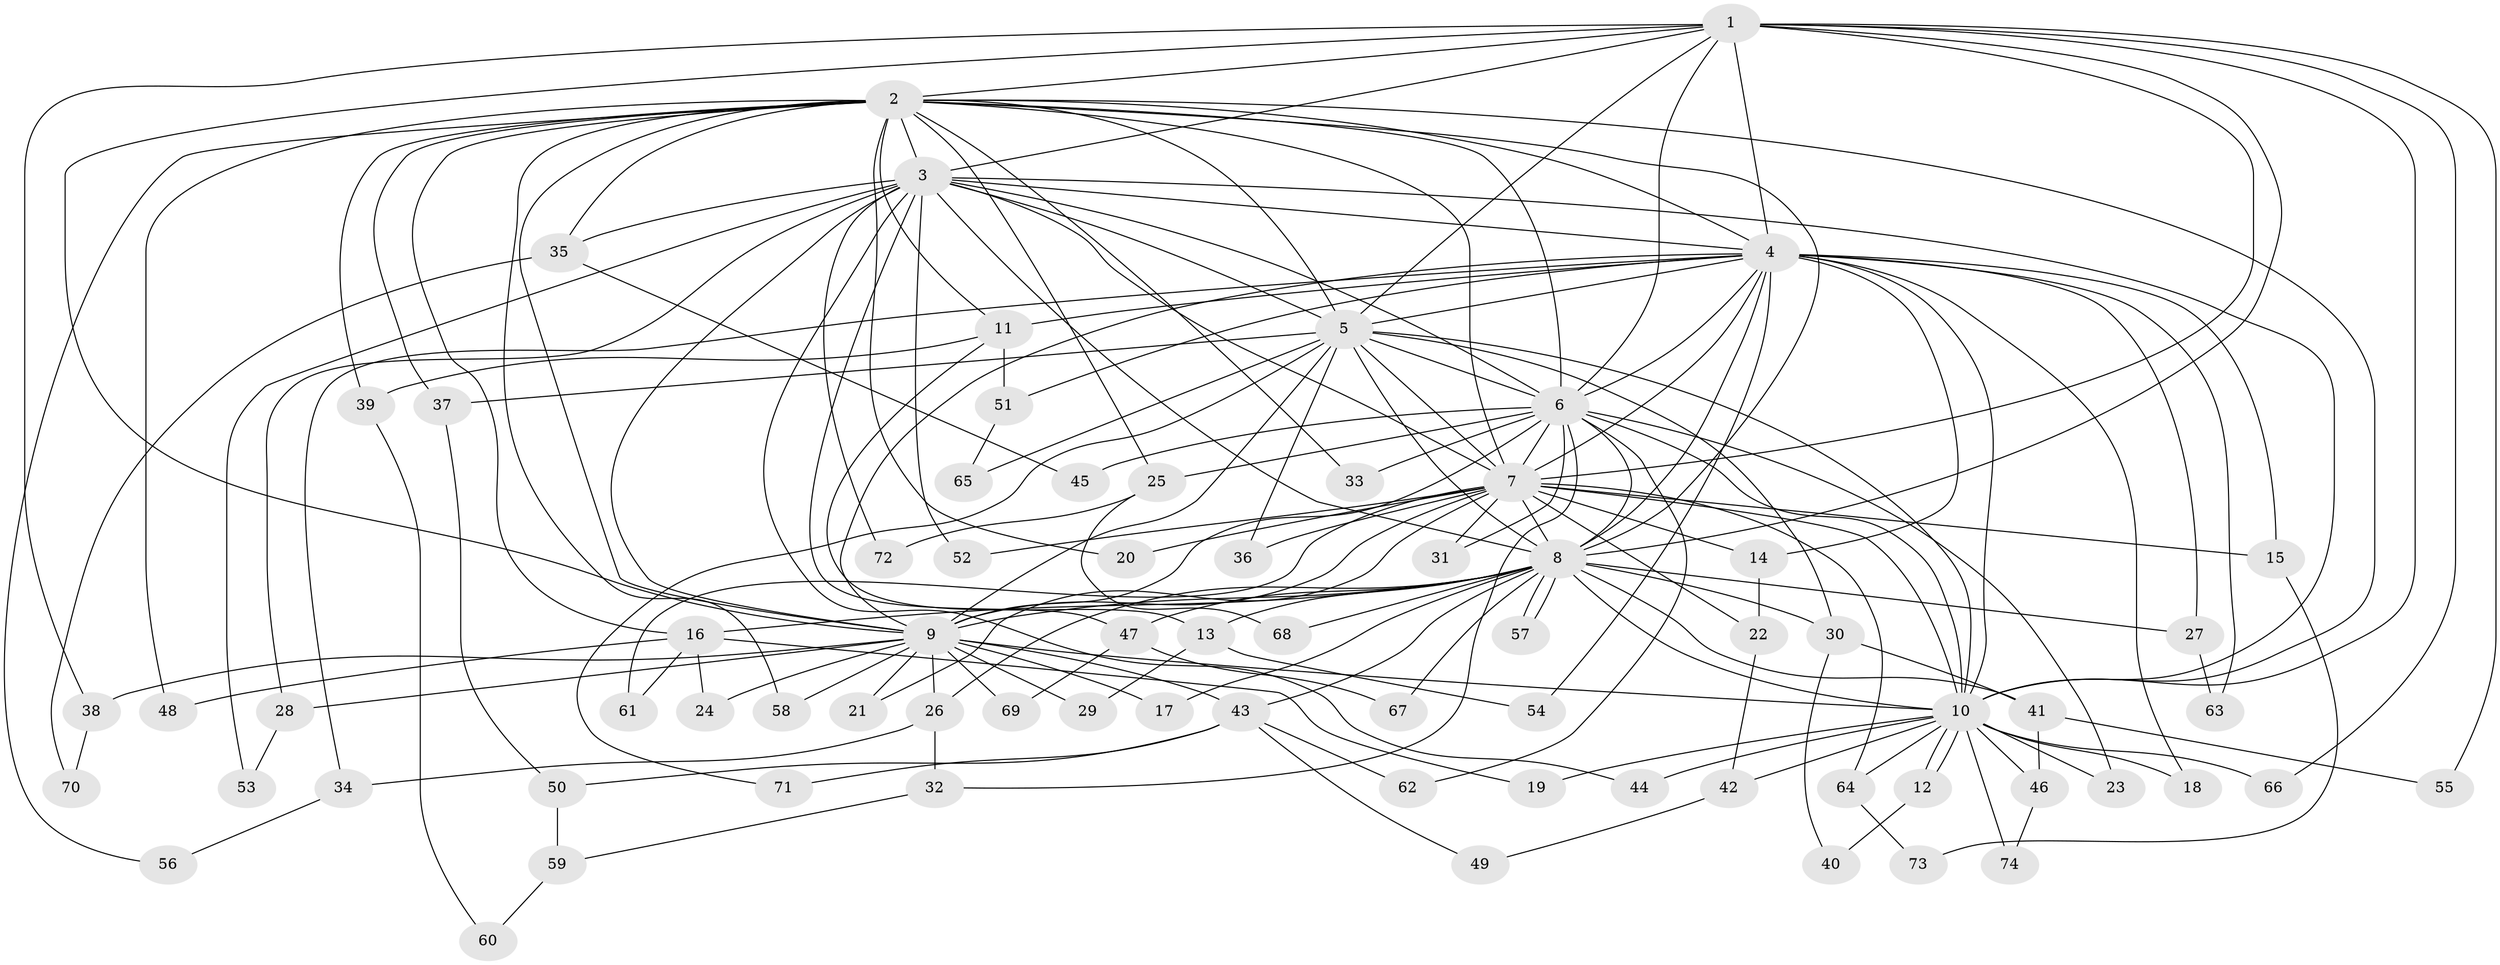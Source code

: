 // coarse degree distribution, {10: 0.022727272727272728, 23: 0.022727272727272728, 17: 0.045454545454545456, 1: 0.13636363636363635, 2: 0.5227272727272727, 3: 0.1590909090909091, 5: 0.045454545454545456, 4: 0.045454545454545456}
// Generated by graph-tools (version 1.1) at 2025/48/03/04/25 21:48:02]
// undirected, 74 vertices, 173 edges
graph export_dot {
graph [start="1"]
  node [color=gray90,style=filled];
  1;
  2;
  3;
  4;
  5;
  6;
  7;
  8;
  9;
  10;
  11;
  12;
  13;
  14;
  15;
  16;
  17;
  18;
  19;
  20;
  21;
  22;
  23;
  24;
  25;
  26;
  27;
  28;
  29;
  30;
  31;
  32;
  33;
  34;
  35;
  36;
  37;
  38;
  39;
  40;
  41;
  42;
  43;
  44;
  45;
  46;
  47;
  48;
  49;
  50;
  51;
  52;
  53;
  54;
  55;
  56;
  57;
  58;
  59;
  60;
  61;
  62;
  63;
  64;
  65;
  66;
  67;
  68;
  69;
  70;
  71;
  72;
  73;
  74;
  1 -- 2;
  1 -- 3;
  1 -- 4;
  1 -- 5;
  1 -- 6;
  1 -- 7;
  1 -- 8;
  1 -- 9;
  1 -- 10;
  1 -- 38;
  1 -- 55;
  1 -- 66;
  2 -- 3;
  2 -- 4;
  2 -- 5;
  2 -- 6;
  2 -- 7;
  2 -- 8;
  2 -- 9;
  2 -- 10;
  2 -- 11;
  2 -- 16;
  2 -- 20;
  2 -- 25;
  2 -- 33;
  2 -- 35;
  2 -- 37;
  2 -- 39;
  2 -- 48;
  2 -- 56;
  2 -- 58;
  3 -- 4;
  3 -- 5;
  3 -- 6;
  3 -- 7;
  3 -- 8;
  3 -- 9;
  3 -- 10;
  3 -- 28;
  3 -- 35;
  3 -- 44;
  3 -- 47;
  3 -- 52;
  3 -- 53;
  3 -- 72;
  4 -- 5;
  4 -- 6;
  4 -- 7;
  4 -- 8;
  4 -- 9;
  4 -- 10;
  4 -- 11;
  4 -- 14;
  4 -- 15;
  4 -- 18;
  4 -- 27;
  4 -- 34;
  4 -- 51;
  4 -- 54;
  4 -- 63;
  5 -- 6;
  5 -- 7;
  5 -- 8;
  5 -- 9;
  5 -- 10;
  5 -- 30;
  5 -- 36;
  5 -- 37;
  5 -- 65;
  5 -- 71;
  6 -- 7;
  6 -- 8;
  6 -- 9;
  6 -- 10;
  6 -- 23;
  6 -- 25;
  6 -- 31;
  6 -- 32;
  6 -- 33;
  6 -- 45;
  6 -- 62;
  7 -- 8;
  7 -- 9;
  7 -- 10;
  7 -- 14;
  7 -- 15;
  7 -- 20;
  7 -- 21;
  7 -- 22;
  7 -- 31;
  7 -- 36;
  7 -- 52;
  7 -- 61;
  7 -- 64;
  8 -- 9;
  8 -- 10;
  8 -- 13;
  8 -- 16;
  8 -- 17;
  8 -- 26;
  8 -- 27;
  8 -- 30;
  8 -- 41;
  8 -- 43;
  8 -- 47;
  8 -- 57;
  8 -- 57;
  8 -- 67;
  8 -- 68;
  9 -- 10;
  9 -- 17;
  9 -- 21;
  9 -- 24;
  9 -- 26;
  9 -- 28;
  9 -- 29;
  9 -- 38;
  9 -- 43;
  9 -- 58;
  9 -- 69;
  10 -- 12;
  10 -- 12;
  10 -- 18;
  10 -- 19;
  10 -- 23;
  10 -- 42;
  10 -- 44;
  10 -- 46;
  10 -- 64;
  10 -- 66;
  10 -- 74;
  11 -- 13;
  11 -- 39;
  11 -- 51;
  12 -- 40;
  13 -- 29;
  13 -- 54;
  14 -- 22;
  15 -- 73;
  16 -- 19;
  16 -- 24;
  16 -- 48;
  16 -- 61;
  22 -- 42;
  25 -- 68;
  25 -- 72;
  26 -- 32;
  26 -- 34;
  27 -- 63;
  28 -- 53;
  30 -- 40;
  30 -- 41;
  32 -- 59;
  34 -- 56;
  35 -- 45;
  35 -- 70;
  37 -- 50;
  38 -- 70;
  39 -- 60;
  41 -- 46;
  41 -- 55;
  42 -- 49;
  43 -- 49;
  43 -- 50;
  43 -- 62;
  43 -- 71;
  46 -- 74;
  47 -- 67;
  47 -- 69;
  50 -- 59;
  51 -- 65;
  59 -- 60;
  64 -- 73;
}
